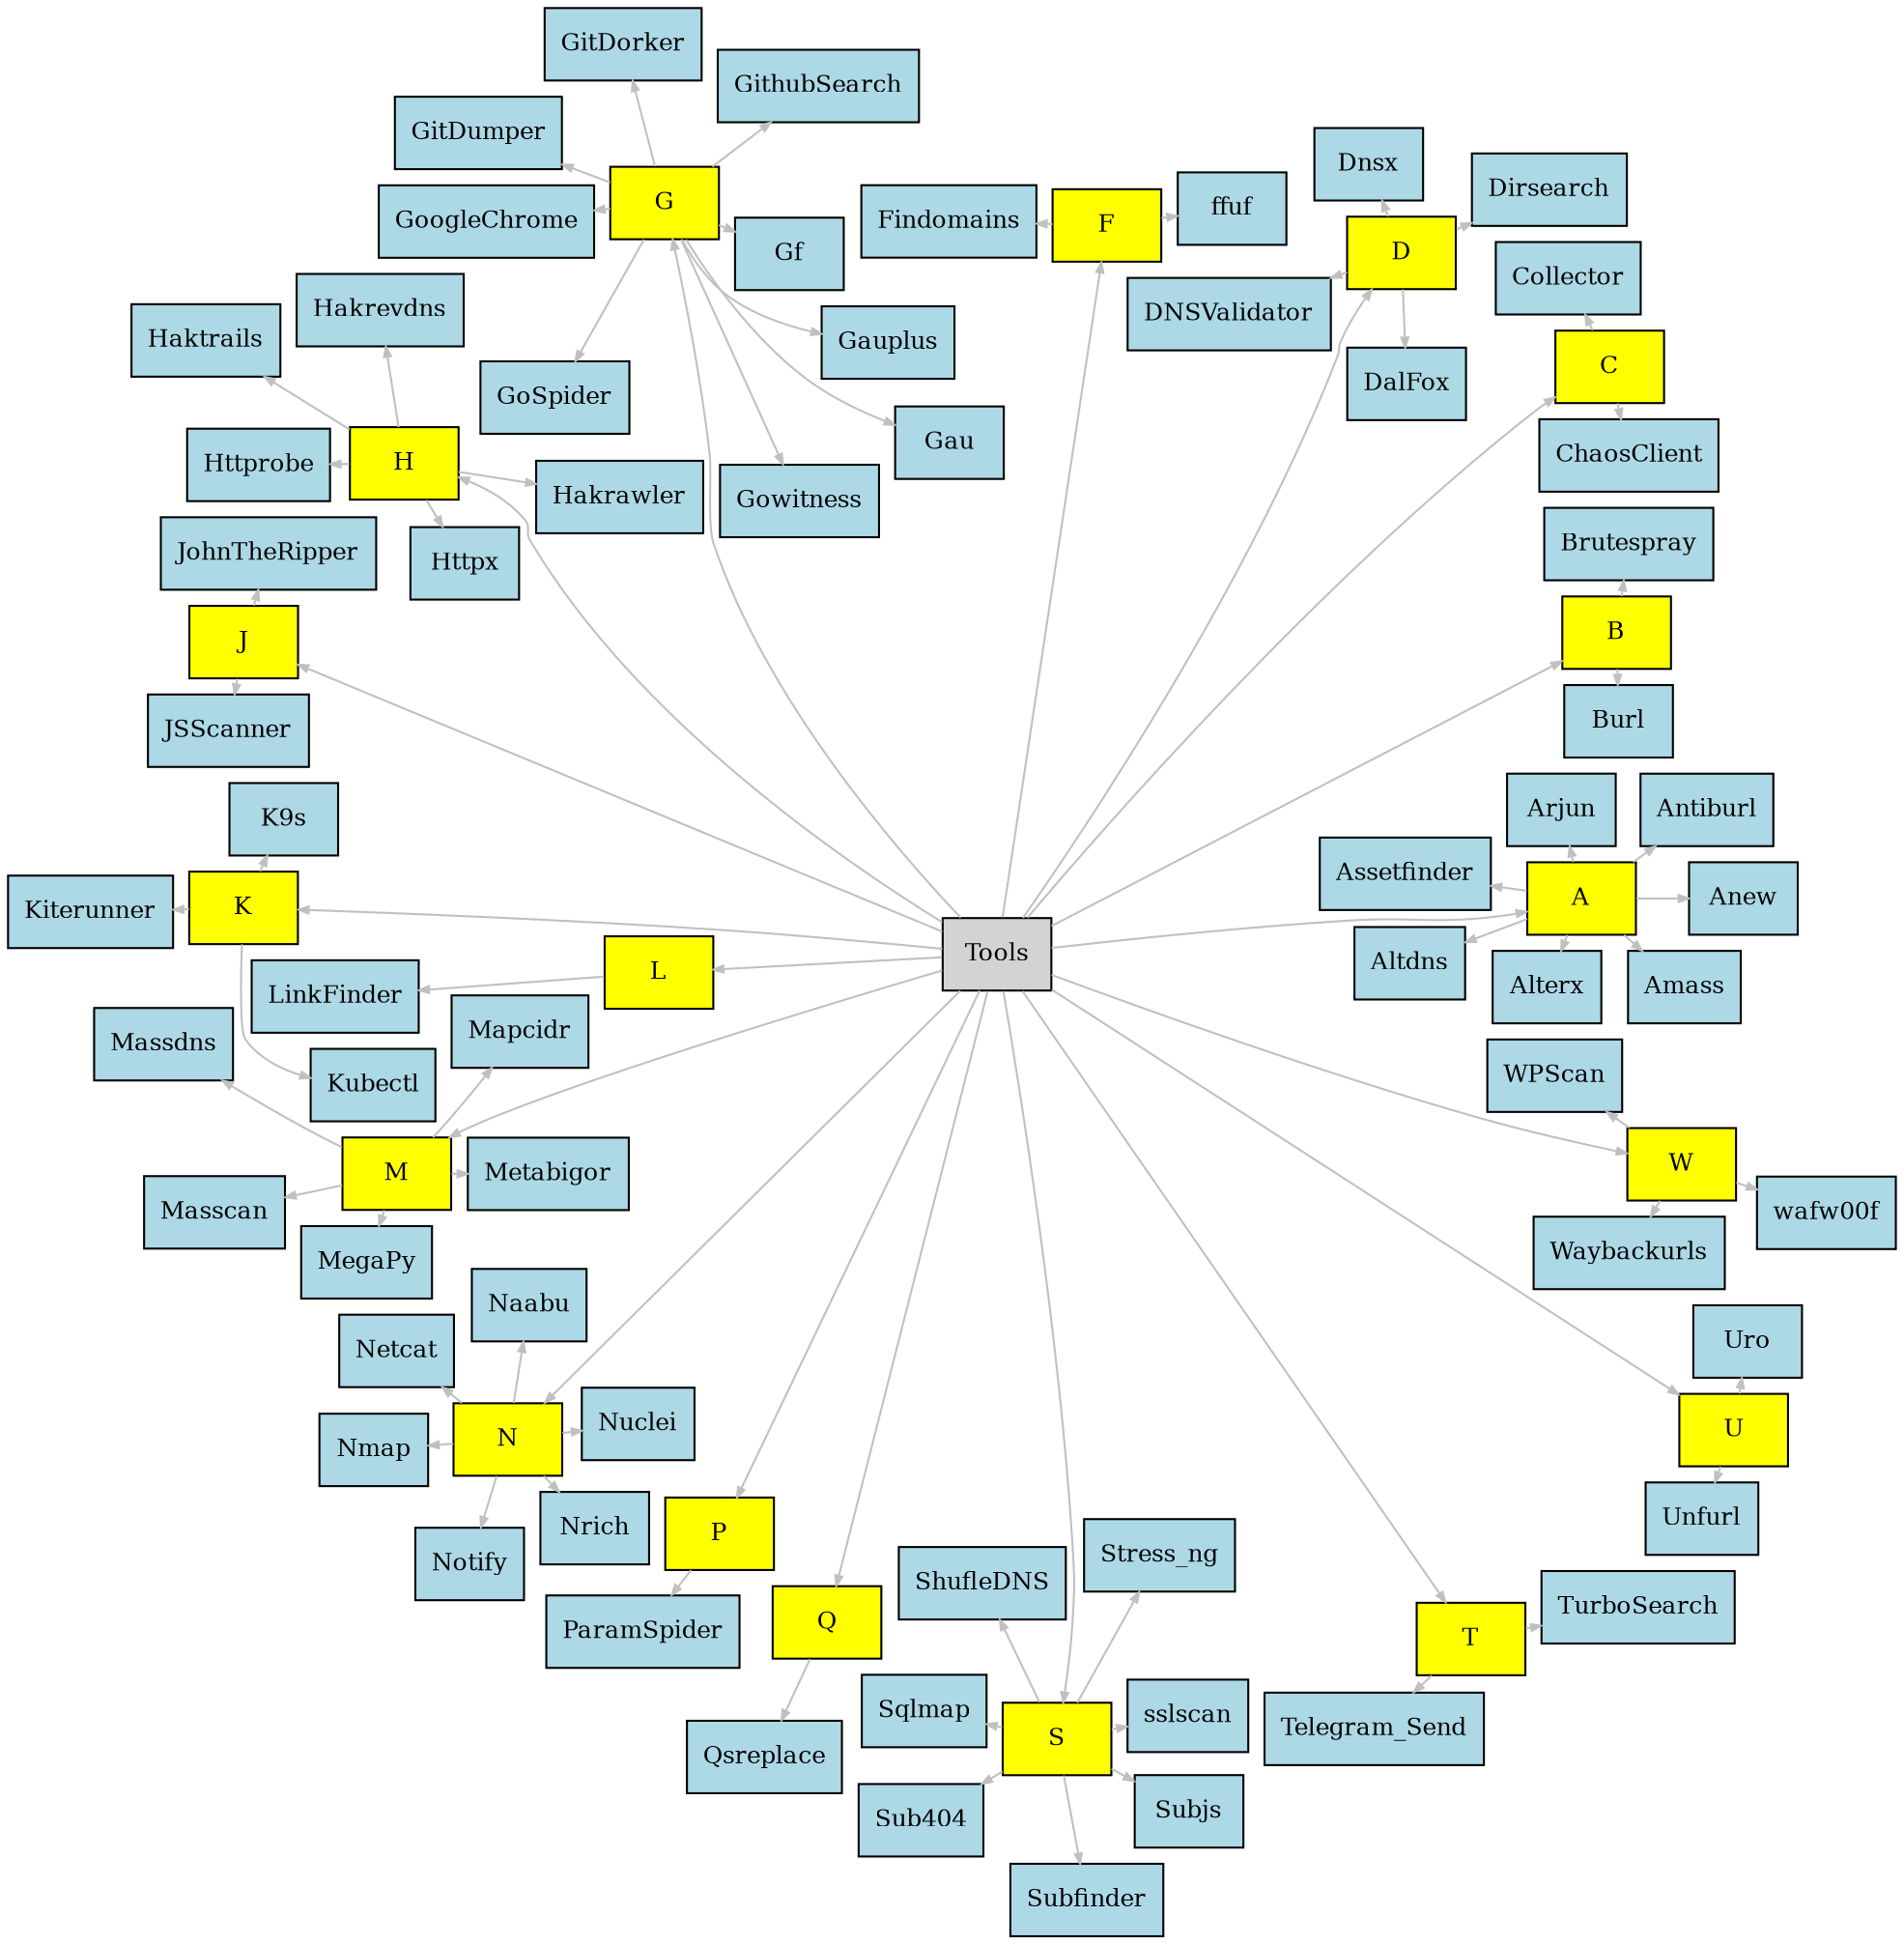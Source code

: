 digraph G {
    layout=circo;
    node [shape=box, fontsize=12, style=filled];
    graph [overlap=false, splines=true, fontname=Helvetica, fontsize=10];
    edge [color=grey, arrowsize=0.5];
    Tools -> {
        A [fillcolor=yellow];
        B [fillcolor=yellow];
        C [fillcolor=yellow];
        D [fillcolor=yellow];
        F [fillcolor=yellow];
        G [fillcolor=yellow];
        H [fillcolor=yellow];
        J [fillcolor=yellow];
        K [fillcolor=yellow];
        L [fillcolor=yellow];
        M [fillcolor=yellow];
        N [fillcolor=yellow];
        P [fillcolor=yellow];
        Q [fillcolor=yellow];
        S [fillcolor=yellow];
        T [fillcolor=yellow];
        U [fillcolor=yellow];
        W [fillcolor=yellow];
    };
    A -> {
        Altdns [fillcolor=lightblue];
        Alterx [fillcolor=lightblue];
        Amass [fillcolor=lightblue];
        Anew [fillcolor=lightblue];
        Antiburl [fillcolor=lightblue];
        Arjun [fillcolor=lightblue];
        Assetfinder [fillcolor=lightblue];
    };
    B -> {
        Burl [fillcolor=lightblue];
        Brutespray [fillcolor=lightblue];
    };
    C -> {
        ChaosClient [fillcolor=lightblue];
        Collector [fillcolor=lightblue];
    };
    D -> {
        DalFox [fillcolor=lightblue];
        Dirsearch [fillcolor=lightblue];
        Dnsx [fillcolor=lightblue];
        DNSValidator [fillcolor=lightblue];
    };
    F -> {
        ffuf [fillcolor=lightblue];
        Findomains [fillcolor=lightblue];
    };
    G -> {
        Gau [fillcolor=lightblue];
        Gauplus [fillcolor=lightblue];
        Gf [fillcolor=lightblue];
        GithubSearch [fillcolor=lightblue];
        GitDorker [fillcolor=lightblue];
        GitDumper [fillcolor=lightblue];
        GoogleChrome [fillcolor=lightblue];
        GoSpider [fillcolor=lightblue];
        Gowitness [fillcolor=lightblue];
    };
    H -> {
        Hakrawler [fillcolor=lightblue];
        Hakrevdns [fillcolor=lightblue];
        Haktrails [fillcolor=lightblue];
        Httprobe [fillcolor=lightblue];
        Httpx [fillcolor=lightblue];
    };
    J -> {
        JohnTheRipper [fillcolor=lightblue];
        JSScanner [fillcolor=lightblue];
    };
    K -> {
        K9s [fillcolor=lightblue];
        Kiterunner [fillcolor=lightblue];
        Kubectl [fillcolor=lightblue];
    };
    L -> {
        LinkFinder [fillcolor=lightblue];
    };
    M -> {
        Mapcidr [fillcolor=lightblue];
        Massdns [fillcolor=lightblue];
        Masscan [fillcolor=lightblue];
        MegaPy [fillcolor=lightblue];
        Metabigor [fillcolor=lightblue];
    };
    N -> {
        Naabu [fillcolor=lightblue];
        Netcat [fillcolor=lightblue];
        Nmap [fillcolor=lightblue];
        Notify [fillcolor=lightblue];
        Nrich [fillcolor=lightblue];
        Nuclei [fillcolor=lightblue];
    };
    P -> {
        ParamSpider [fillcolor=lightblue];
    };
    Q -> {
        Qsreplace [fillcolor=lightblue];
    };
    S -> {
        ShufleDNS [fillcolor=lightblue];
        Sqlmap [fillcolor=lightblue];
        Sub404 [fillcolor=lightblue];
        Subfinder [fillcolor=lightblue];
        Subjs [fillcolor=lightblue];
        sslscan [fillcolor=lightblue];
        Stress_ng [fillcolor=lightblue];
    };
    T -> {
        Telegram_Send [fillcolor=lightblue];
        TurboSearch [fillcolor=lightblue];
    };
    U -> {
        Unfurl [fillcolor=lightblue];
        Uro [fillcolor=lightblue];
    };
    W -> {
        Waybackurls [fillcolor=lightblue];
        wafw00f [fillcolor=lightblue];
        WPScan [fillcolor=lightblue];
    };
}
